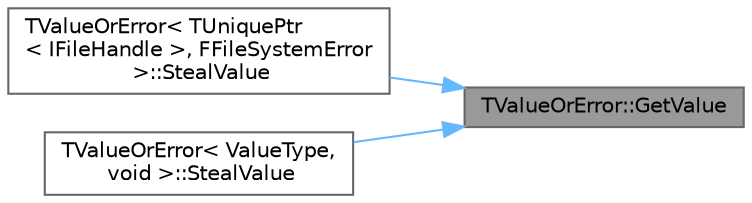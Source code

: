 digraph "TValueOrError::GetValue"
{
 // INTERACTIVE_SVG=YES
 // LATEX_PDF_SIZE
  bgcolor="transparent";
  edge [fontname=Helvetica,fontsize=10,labelfontname=Helvetica,labelfontsize=10];
  node [fontname=Helvetica,fontsize=10,shape=box,height=0.2,width=0.4];
  rankdir="RL";
  Node1 [id="Node000001",label="TValueOrError::GetValue",height=0.2,width=0.4,color="gray40", fillcolor="grey60", style="filled", fontcolor="black",tooltip="Access the value."];
  Node1 -> Node2 [id="edge1_Node000001_Node000002",dir="back",color="steelblue1",style="solid",tooltip=" "];
  Node2 [id="Node000002",label="TValueOrError\< TUniquePtr\l\< IFileHandle \>, FFileSystemError\l \>::StealValue",height=0.2,width=0.4,color="grey40", fillcolor="white", style="filled",URL="$d2/dde/classTValueOrError.html#aab47c6ffeb7e44c299a4e19ec09c3aa5",tooltip=" "];
  Node1 -> Node3 [id="edge2_Node000001_Node000003",dir="back",color="steelblue1",style="solid",tooltip=" "];
  Node3 [id="Node000003",label="TValueOrError\< ValueType,\l void \>::StealValue",height=0.2,width=0.4,color="grey40", fillcolor="white", style="filled",URL="$d4/d1e/classTValueOrError_3_01ValueType_00_01void_01_4.html#aa5b7971124deed4ac8789f0e669c8774",tooltip="Steal the value."];
}
